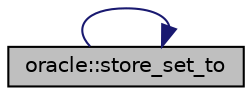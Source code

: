digraph "oracle::store_set_to"
{
  edge [fontname="Helvetica",fontsize="10",labelfontname="Helvetica",labelfontsize="10"];
  node [fontname="Helvetica",fontsize="10",shape=record];
  rankdir="LR";
  Node9437 [label="oracle::store_set_to",height=0.2,width=0.4,color="black", fillcolor="grey75", style="filled", fontcolor="black"];
  Node9437 -> Node9437 [color="midnightblue",fontsize="10",style="solid",fontname="Helvetica"];
}
